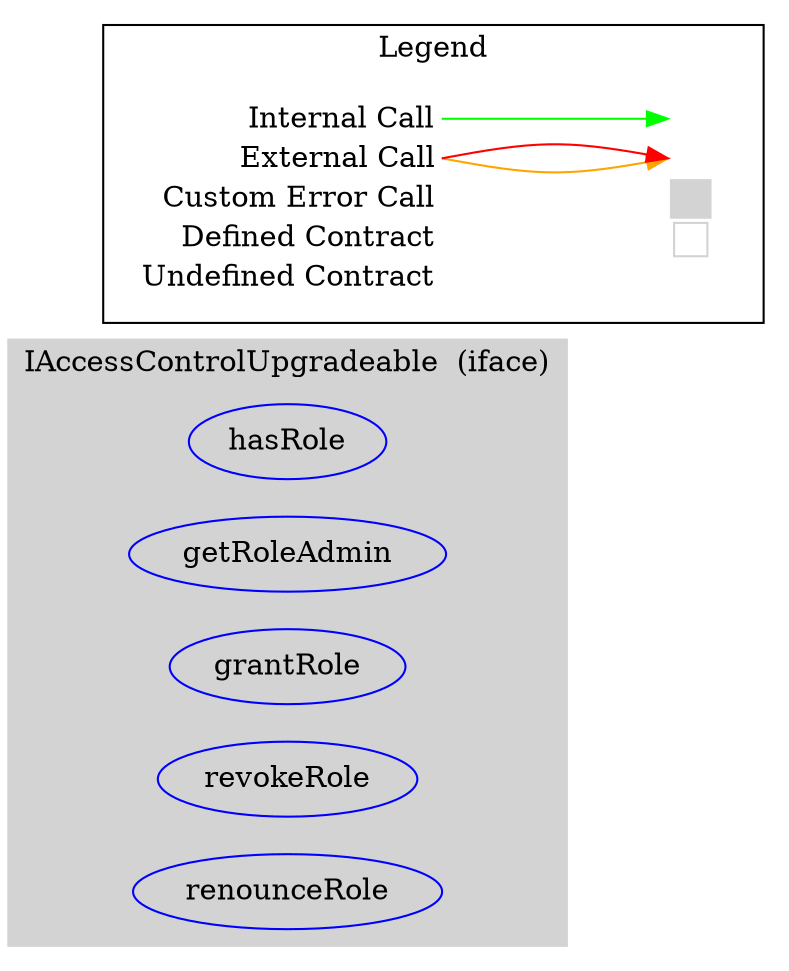 digraph G {
  graph [ ratio = "auto", page = "100", compound =true ];
subgraph "clusterIAccessControlUpgradeable" {
  graph [ label = "IAccessControlUpgradeable  (iface)", color = "lightgray", style = "filled", bgcolor = "lightgray" ];
  "IAccessControlUpgradeable.hasRole" [ label = "hasRole", color = "blue" ];
  "IAccessControlUpgradeable.getRoleAdmin" [ label = "getRoleAdmin", color = "blue" ];
  "IAccessControlUpgradeable.grantRole" [ label = "grantRole", color = "blue" ];
  "IAccessControlUpgradeable.revokeRole" [ label = "revokeRole", color = "blue" ];
  "IAccessControlUpgradeable.renounceRole" [ label = "renounceRole", color = "blue" ];
}



rankdir=LR
node [shape=plaintext]
subgraph cluster_01 { 
label = "Legend";
key [label=<<table border="0" cellpadding="2" cellspacing="0" cellborder="0">
  <tr><td align="right" port="i1">Internal Call</td></tr>
  <tr><td align="right" port="i2">External Call</td></tr>
  <tr><td align="right" port="i2">Custom Error Call</td></tr>
  <tr><td align="right" port="i3">Defined Contract</td></tr>
  <tr><td align="right" port="i4">Undefined Contract</td></tr>
  </table>>]
key2 [label=<<table border="0" cellpadding="2" cellspacing="0" cellborder="0">
  <tr><td port="i1">&nbsp;&nbsp;&nbsp;</td></tr>
  <tr><td port="i2">&nbsp;&nbsp;&nbsp;</td></tr>
  <tr><td port="i3" bgcolor="lightgray">&nbsp;&nbsp;&nbsp;</td></tr>
  <tr><td port="i4">
    <table border="1" cellborder="0" cellspacing="0" cellpadding="7" color="lightgray">
      <tr>
       <td></td>
      </tr>
     </table>
  </td></tr>
  </table>>]
key:i1:e -> key2:i1:w [color="green"]
key:i2:e -> key2:i2:w [color="orange"]
key:i2:e -> key2:i2:w [color="red"]
}
}

